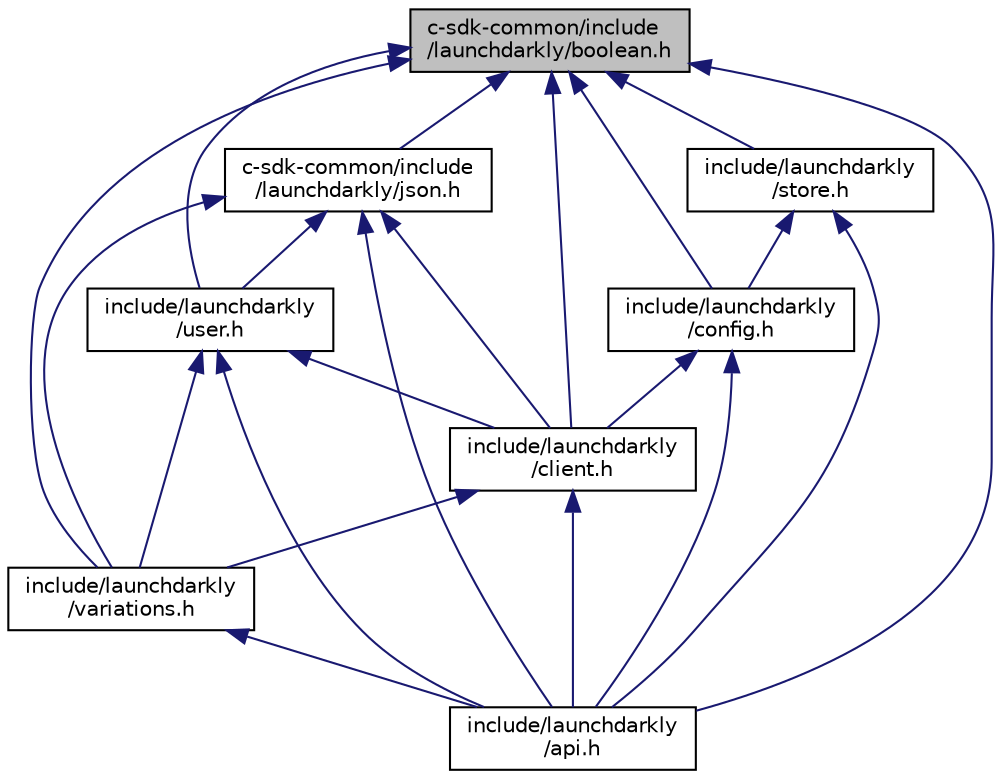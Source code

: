 digraph "c-sdk-common/include/launchdarkly/boolean.h"
{
  edge [fontname="Helvetica",fontsize="10",labelfontname="Helvetica",labelfontsize="10"];
  node [fontname="Helvetica",fontsize="10",shape=record];
  Node1 [label="c-sdk-common/include\l/launchdarkly/boolean.h",height=0.2,width=0.4,color="black", fillcolor="grey75", style="filled", fontcolor="black"];
  Node1 -> Node2 [dir="back",color="midnightblue",fontsize="10",style="solid",fontname="Helvetica"];
  Node2 [label="c-sdk-common/include\l/launchdarkly/json.h",height=0.2,width=0.4,color="black", fillcolor="white", style="filled",URL="$json_8h.html",tooltip="Public API Interface for JSON usage. "];
  Node2 -> Node3 [dir="back",color="midnightblue",fontsize="10",style="solid",fontname="Helvetica"];
  Node3 [label="include/launchdarkly\l/api.h",height=0.2,width=0.4,color="black", fillcolor="white", style="filled",URL="$api_8h.html",tooltip="Public API. Include this for every public operation. "];
  Node2 -> Node4 [dir="back",color="midnightblue",fontsize="10",style="solid",fontname="Helvetica"];
  Node4 [label="include/launchdarkly\l/user.h",height=0.2,width=0.4,color="black", fillcolor="white", style="filled",URL="$user_8h.html",tooltip="Public API Interface for User construction. "];
  Node4 -> Node3 [dir="back",color="midnightblue",fontsize="10",style="solid",fontname="Helvetica"];
  Node4 -> Node5 [dir="back",color="midnightblue",fontsize="10",style="solid",fontname="Helvetica"];
  Node5 [label="include/launchdarkly\l/client.h",height=0.2,width=0.4,color="black", fillcolor="white", style="filled",URL="$client_8h.html",tooltip="Public API Interface for Client operations. "];
  Node5 -> Node3 [dir="back",color="midnightblue",fontsize="10",style="solid",fontname="Helvetica"];
  Node5 -> Node6 [dir="back",color="midnightblue",fontsize="10",style="solid",fontname="Helvetica"];
  Node6 [label="include/launchdarkly\l/variations.h",height=0.2,width=0.4,color="black", fillcolor="white", style="filled",URL="$variations_8h.html",tooltip="Public API Interface for evaluation variations. "];
  Node6 -> Node3 [dir="back",color="midnightblue",fontsize="10",style="solid",fontname="Helvetica"];
  Node4 -> Node6 [dir="back",color="midnightblue",fontsize="10",style="solid",fontname="Helvetica"];
  Node2 -> Node5 [dir="back",color="midnightblue",fontsize="10",style="solid",fontname="Helvetica"];
  Node2 -> Node6 [dir="back",color="midnightblue",fontsize="10",style="solid",fontname="Helvetica"];
  Node1 -> Node7 [dir="back",color="midnightblue",fontsize="10",style="solid",fontname="Helvetica"];
  Node7 [label="include/launchdarkly\l/store.h",height=0.2,width=0.4,color="black", fillcolor="white", style="filled",URL="$store_8h.html",tooltip="Public API Interface for Store implementatons. "];
  Node7 -> Node8 [dir="back",color="midnightblue",fontsize="10",style="solid",fontname="Helvetica"];
  Node8 [label="include/launchdarkly\l/config.h",height=0.2,width=0.4,color="black", fillcolor="white", style="filled",URL="$config_8h.html",tooltip="Public API Interface for Configuration. "];
  Node8 -> Node3 [dir="back",color="midnightblue",fontsize="10",style="solid",fontname="Helvetica"];
  Node8 -> Node5 [dir="back",color="midnightblue",fontsize="10",style="solid",fontname="Helvetica"];
  Node7 -> Node3 [dir="back",color="midnightblue",fontsize="10",style="solid",fontname="Helvetica"];
  Node1 -> Node8 [dir="back",color="midnightblue",fontsize="10",style="solid",fontname="Helvetica"];
  Node1 -> Node4 [dir="back",color="midnightblue",fontsize="10",style="solid",fontname="Helvetica"];
  Node1 -> Node5 [dir="back",color="midnightblue",fontsize="10",style="solid",fontname="Helvetica"];
  Node1 -> Node6 [dir="back",color="midnightblue",fontsize="10",style="solid",fontname="Helvetica"];
  Node1 -> Node3 [dir="back",color="midnightblue",fontsize="10",style="solid",fontname="Helvetica"];
}
